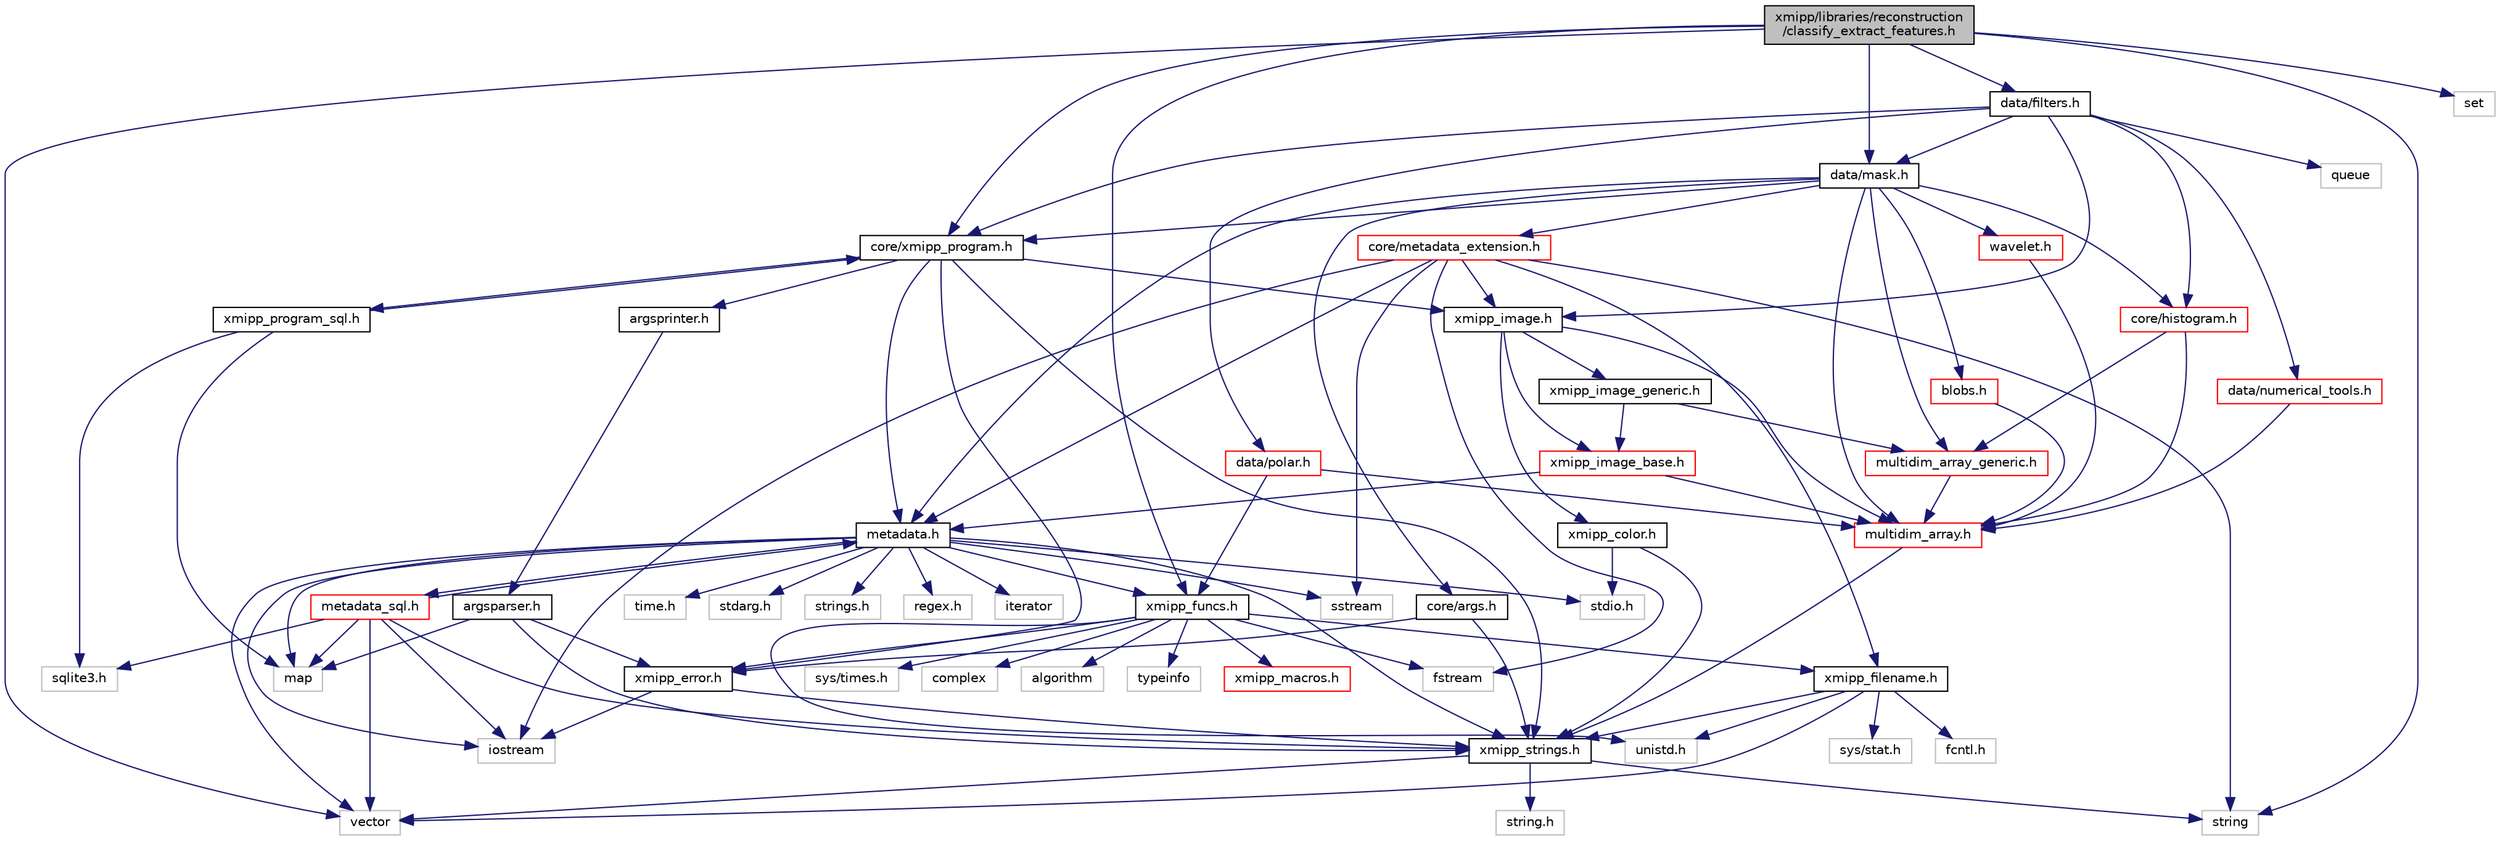 digraph "xmipp/libraries/reconstruction/classify_extract_features.h"
{
  edge [fontname="Helvetica",fontsize="10",labelfontname="Helvetica",labelfontsize="10"];
  node [fontname="Helvetica",fontsize="10",shape=record];
  Node0 [label="xmipp/libraries/reconstruction\l/classify_extract_features.h",height=0.2,width=0.4,color="black", fillcolor="grey75", style="filled", fontcolor="black"];
  Node0 -> Node1 [color="midnightblue",fontsize="10",style="solid",fontname="Helvetica"];
  Node1 [label="core/xmipp_program.h",height=0.2,width=0.4,color="black", fillcolor="white", style="filled",URL="$xmipp__program_8h.html"];
  Node1 -> Node2 [color="midnightblue",fontsize="10",style="solid",fontname="Helvetica"];
  Node2 [label="argsprinter.h",height=0.2,width=0.4,color="black", fillcolor="white", style="filled",URL="$argsprinter_8h.html"];
  Node2 -> Node3 [color="midnightblue",fontsize="10",style="solid",fontname="Helvetica"];
  Node3 [label="argsparser.h",height=0.2,width=0.4,color="black", fillcolor="white", style="filled",URL="$argsparser_8h.html"];
  Node3 -> Node4 [color="midnightblue",fontsize="10",style="solid",fontname="Helvetica"];
  Node4 [label="map",height=0.2,width=0.4,color="grey75", fillcolor="white", style="filled"];
  Node3 -> Node5 [color="midnightblue",fontsize="10",style="solid",fontname="Helvetica"];
  Node5 [label="xmipp_error.h",height=0.2,width=0.4,color="black", fillcolor="white", style="filled",URL="$xmipp__error_8h.html"];
  Node5 -> Node6 [color="midnightblue",fontsize="10",style="solid",fontname="Helvetica"];
  Node6 [label="iostream",height=0.2,width=0.4,color="grey75", fillcolor="white", style="filled"];
  Node5 -> Node7 [color="midnightblue",fontsize="10",style="solid",fontname="Helvetica"];
  Node7 [label="xmipp_strings.h",height=0.2,width=0.4,color="black", fillcolor="white", style="filled",URL="$xmipp__strings_8h.html"];
  Node7 -> Node8 [color="midnightblue",fontsize="10",style="solid",fontname="Helvetica"];
  Node8 [label="vector",height=0.2,width=0.4,color="grey75", fillcolor="white", style="filled"];
  Node7 -> Node9 [color="midnightblue",fontsize="10",style="solid",fontname="Helvetica"];
  Node9 [label="string",height=0.2,width=0.4,color="grey75", fillcolor="white", style="filled"];
  Node7 -> Node10 [color="midnightblue",fontsize="10",style="solid",fontname="Helvetica"];
  Node10 [label="string.h",height=0.2,width=0.4,color="grey75", fillcolor="white", style="filled"];
  Node3 -> Node7 [color="midnightblue",fontsize="10",style="solid",fontname="Helvetica"];
  Node1 -> Node5 [color="midnightblue",fontsize="10",style="solid",fontname="Helvetica"];
  Node1 -> Node7 [color="midnightblue",fontsize="10",style="solid",fontname="Helvetica"];
  Node1 -> Node11 [color="midnightblue",fontsize="10",style="solid",fontname="Helvetica"];
  Node11 [label="metadata.h",height=0.2,width=0.4,color="black", fillcolor="white", style="filled",URL="$metadata_8h.html"];
  Node11 -> Node4 [color="midnightblue",fontsize="10",style="solid",fontname="Helvetica"];
  Node11 -> Node8 [color="midnightblue",fontsize="10",style="solid",fontname="Helvetica"];
  Node11 -> Node6 [color="midnightblue",fontsize="10",style="solid",fontname="Helvetica"];
  Node11 -> Node12 [color="midnightblue",fontsize="10",style="solid",fontname="Helvetica"];
  Node12 [label="iterator",height=0.2,width=0.4,color="grey75", fillcolor="white", style="filled"];
  Node11 -> Node13 [color="midnightblue",fontsize="10",style="solid",fontname="Helvetica"];
  Node13 [label="sstream",height=0.2,width=0.4,color="grey75", fillcolor="white", style="filled"];
  Node11 -> Node14 [color="midnightblue",fontsize="10",style="solid",fontname="Helvetica"];
  Node14 [label="time.h",height=0.2,width=0.4,color="grey75", fillcolor="white", style="filled"];
  Node11 -> Node15 [color="midnightblue",fontsize="10",style="solid",fontname="Helvetica"];
  Node15 [label="stdarg.h",height=0.2,width=0.4,color="grey75", fillcolor="white", style="filled"];
  Node11 -> Node16 [color="midnightblue",fontsize="10",style="solid",fontname="Helvetica"];
  Node16 [label="stdio.h",height=0.2,width=0.4,color="grey75", fillcolor="white", style="filled"];
  Node11 -> Node17 [color="midnightblue",fontsize="10",style="solid",fontname="Helvetica"];
  Node17 [label="strings.h",height=0.2,width=0.4,color="grey75", fillcolor="white", style="filled"];
  Node11 -> Node18 [color="midnightblue",fontsize="10",style="solid",fontname="Helvetica"];
  Node18 [label="regex.h",height=0.2,width=0.4,color="grey75", fillcolor="white", style="filled"];
  Node11 -> Node19 [color="midnightblue",fontsize="10",style="solid",fontname="Helvetica"];
  Node19 [label="xmipp_funcs.h",height=0.2,width=0.4,color="black", fillcolor="white", style="filled",URL="$xmipp__funcs_8h.html"];
  Node19 -> Node20 [color="midnightblue",fontsize="10",style="solid",fontname="Helvetica"];
  Node20 [label="fstream",height=0.2,width=0.4,color="grey75", fillcolor="white", style="filled"];
  Node19 -> Node21 [color="midnightblue",fontsize="10",style="solid",fontname="Helvetica"];
  Node21 [label="typeinfo",height=0.2,width=0.4,color="grey75", fillcolor="white", style="filled"];
  Node19 -> Node22 [color="midnightblue",fontsize="10",style="solid",fontname="Helvetica"];
  Node22 [label="complex",height=0.2,width=0.4,color="grey75", fillcolor="white", style="filled"];
  Node19 -> Node23 [color="midnightblue",fontsize="10",style="solid",fontname="Helvetica"];
  Node23 [label="algorithm",height=0.2,width=0.4,color="grey75", fillcolor="white", style="filled"];
  Node19 -> Node24 [color="midnightblue",fontsize="10",style="solid",fontname="Helvetica"];
  Node24 [label="xmipp_filename.h",height=0.2,width=0.4,color="black", fillcolor="white", style="filled",URL="$xmipp__filename_8h.html"];
  Node24 -> Node8 [color="midnightblue",fontsize="10",style="solid",fontname="Helvetica"];
  Node24 -> Node25 [color="midnightblue",fontsize="10",style="solid",fontname="Helvetica"];
  Node25 [label="sys/stat.h",height=0.2,width=0.4,color="grey75", fillcolor="white", style="filled"];
  Node24 -> Node26 [color="midnightblue",fontsize="10",style="solid",fontname="Helvetica"];
  Node26 [label="unistd.h",height=0.2,width=0.4,color="grey75", fillcolor="white", style="filled"];
  Node24 -> Node7 [color="midnightblue",fontsize="10",style="solid",fontname="Helvetica"];
  Node24 -> Node27 [color="midnightblue",fontsize="10",style="solid",fontname="Helvetica"];
  Node27 [label="fcntl.h",height=0.2,width=0.4,color="grey75", fillcolor="white", style="filled"];
  Node19 -> Node28 [color="midnightblue",fontsize="10",style="solid",fontname="Helvetica"];
  Node28 [label="xmipp_macros.h",height=0.2,width=0.4,color="red", fillcolor="white", style="filled",URL="$xmipp__macros_8h.html"];
  Node19 -> Node5 [color="midnightblue",fontsize="10",style="solid",fontname="Helvetica"];
  Node19 -> Node26 [color="midnightblue",fontsize="10",style="solid",fontname="Helvetica"];
  Node19 -> Node31 [color="midnightblue",fontsize="10",style="solid",fontname="Helvetica"];
  Node31 [label="sys/times.h",height=0.2,width=0.4,color="grey75", fillcolor="white", style="filled"];
  Node11 -> Node7 [color="midnightblue",fontsize="10",style="solid",fontname="Helvetica"];
  Node11 -> Node32 [color="midnightblue",fontsize="10",style="solid",fontname="Helvetica"];
  Node32 [label="metadata_sql.h",height=0.2,width=0.4,color="red", fillcolor="white", style="filled",URL="$metadata__sql_8h.html"];
  Node32 -> Node6 [color="midnightblue",fontsize="10",style="solid",fontname="Helvetica"];
  Node32 -> Node4 [color="midnightblue",fontsize="10",style="solid",fontname="Helvetica"];
  Node32 -> Node7 [color="midnightblue",fontsize="10",style="solid",fontname="Helvetica"];
  Node32 -> Node33 [color="midnightblue",fontsize="10",style="solid",fontname="Helvetica"];
  Node33 [label="sqlite3.h",height=0.2,width=0.4,color="grey75", fillcolor="white", style="filled"];
  Node32 -> Node8 [color="midnightblue",fontsize="10",style="solid",fontname="Helvetica"];
  Node32 -> Node11 [color="midnightblue",fontsize="10",style="solid",fontname="Helvetica"];
  Node1 -> Node36 [color="midnightblue",fontsize="10",style="solid",fontname="Helvetica"];
  Node36 [label="xmipp_image.h",height=0.2,width=0.4,color="black", fillcolor="white", style="filled",URL="$xmipp__image_8h.html"];
  Node36 -> Node37 [color="midnightblue",fontsize="10",style="solid",fontname="Helvetica"];
  Node37 [label="xmipp_image_base.h",height=0.2,width=0.4,color="red", fillcolor="white", style="filled",URL="$xmipp__image__base_8h.html"];
  Node37 -> Node39 [color="midnightblue",fontsize="10",style="solid",fontname="Helvetica"];
  Node39 [label="multidim_array.h",height=0.2,width=0.4,color="red", fillcolor="white", style="filled",URL="$multidim__array_8h.html"];
  Node39 -> Node7 [color="midnightblue",fontsize="10",style="solid",fontname="Helvetica"];
  Node37 -> Node11 [color="midnightblue",fontsize="10",style="solid",fontname="Helvetica"];
  Node36 -> Node76 [color="midnightblue",fontsize="10",style="solid",fontname="Helvetica"];
  Node76 [label="xmipp_image_generic.h",height=0.2,width=0.4,color="black", fillcolor="white", style="filled",URL="$xmipp__image__generic_8h.html"];
  Node76 -> Node37 [color="midnightblue",fontsize="10",style="solid",fontname="Helvetica"];
  Node76 -> Node57 [color="midnightblue",fontsize="10",style="solid",fontname="Helvetica"];
  Node57 [label="multidim_array_generic.h",height=0.2,width=0.4,color="red", fillcolor="white", style="filled",URL="$multidim__array__generic_8h.html"];
  Node57 -> Node39 [color="midnightblue",fontsize="10",style="solid",fontname="Helvetica"];
  Node36 -> Node77 [color="midnightblue",fontsize="10",style="solid",fontname="Helvetica"];
  Node77 [label="xmipp_color.h",height=0.2,width=0.4,color="black", fillcolor="white", style="filled",URL="$xmipp__color_8h.html"];
  Node77 -> Node16 [color="midnightblue",fontsize="10",style="solid",fontname="Helvetica"];
  Node77 -> Node7 [color="midnightblue",fontsize="10",style="solid",fontname="Helvetica"];
  Node36 -> Node39 [color="midnightblue",fontsize="10",style="solid",fontname="Helvetica"];
  Node1 -> Node78 [color="midnightblue",fontsize="10",style="solid",fontname="Helvetica"];
  Node78 [label="xmipp_program_sql.h",height=0.2,width=0.4,color="black", fillcolor="white", style="filled",URL="$xmipp__program__sql_8h.html"];
  Node78 -> Node4 [color="midnightblue",fontsize="10",style="solid",fontname="Helvetica"];
  Node78 -> Node1 [color="midnightblue",fontsize="10",style="solid",fontname="Helvetica"];
  Node78 -> Node33 [color="midnightblue",fontsize="10",style="solid",fontname="Helvetica"];
  Node0 -> Node19 [color="midnightblue",fontsize="10",style="solid",fontname="Helvetica"];
  Node0 -> Node79 [color="midnightblue",fontsize="10",style="solid",fontname="Helvetica"];
  Node79 [label="data/mask.h",height=0.2,width=0.4,color="black", fillcolor="white", style="filled",URL="$mask_8h.html"];
  Node79 -> Node39 [color="midnightblue",fontsize="10",style="solid",fontname="Helvetica"];
  Node79 -> Node57 [color="midnightblue",fontsize="10",style="solid",fontname="Helvetica"];
  Node79 -> Node80 [color="midnightblue",fontsize="10",style="solid",fontname="Helvetica"];
  Node80 [label="core/histogram.h",height=0.2,width=0.4,color="red", fillcolor="white", style="filled",URL="$histogram_8h.html"];
  Node80 -> Node39 [color="midnightblue",fontsize="10",style="solid",fontname="Helvetica"];
  Node80 -> Node57 [color="midnightblue",fontsize="10",style="solid",fontname="Helvetica"];
  Node79 -> Node81 [color="midnightblue",fontsize="10",style="solid",fontname="Helvetica"];
  Node81 [label="blobs.h",height=0.2,width=0.4,color="red", fillcolor="white", style="filled",URL="$blobs_8h.html"];
  Node81 -> Node39 [color="midnightblue",fontsize="10",style="solid",fontname="Helvetica"];
  Node79 -> Node1 [color="midnightblue",fontsize="10",style="solid",fontname="Helvetica"];
  Node79 -> Node11 [color="midnightblue",fontsize="10",style="solid",fontname="Helvetica"];
  Node79 -> Node83 [color="midnightblue",fontsize="10",style="solid",fontname="Helvetica"];
  Node83 [label="core/args.h",height=0.2,width=0.4,color="black", fillcolor="white", style="filled",URL="$args_8h.html"];
  Node83 -> Node7 [color="midnightblue",fontsize="10",style="solid",fontname="Helvetica"];
  Node83 -> Node5 [color="midnightblue",fontsize="10",style="solid",fontname="Helvetica"];
  Node79 -> Node86 [color="midnightblue",fontsize="10",style="solid",fontname="Helvetica"];
  Node86 [label="wavelet.h",height=0.2,width=0.4,color="red", fillcolor="white", style="filled",URL="$libraries_2data_2wavelet_8h.html"];
  Node86 -> Node39 [color="midnightblue",fontsize="10",style="solid",fontname="Helvetica"];
  Node79 -> Node87 [color="midnightblue",fontsize="10",style="solid",fontname="Helvetica"];
  Node87 [label="core/metadata_extension.h",height=0.2,width=0.4,color="red", fillcolor="white", style="filled",URL="$metadata__extension_8h.html"];
  Node87 -> Node24 [color="midnightblue",fontsize="10",style="solid",fontname="Helvetica"];
  Node87 -> Node36 [color="midnightblue",fontsize="10",style="solid",fontname="Helvetica"];
  Node87 -> Node11 [color="midnightblue",fontsize="10",style="solid",fontname="Helvetica"];
  Node87 -> Node20 [color="midnightblue",fontsize="10",style="solid",fontname="Helvetica"];
  Node87 -> Node6 [color="midnightblue",fontsize="10",style="solid",fontname="Helvetica"];
  Node87 -> Node13 [color="midnightblue",fontsize="10",style="solid",fontname="Helvetica"];
  Node87 -> Node9 [color="midnightblue",fontsize="10",style="solid",fontname="Helvetica"];
  Node0 -> Node88 [color="midnightblue",fontsize="10",style="solid",fontname="Helvetica"];
  Node88 [label="data/filters.h",height=0.2,width=0.4,color="black", fillcolor="white", style="filled",URL="$filters_8h.html"];
  Node88 -> Node89 [color="midnightblue",fontsize="10",style="solid",fontname="Helvetica"];
  Node89 [label="queue",height=0.2,width=0.4,color="grey75", fillcolor="white", style="filled"];
  Node88 -> Node36 [color="midnightblue",fontsize="10",style="solid",fontname="Helvetica"];
  Node88 -> Node80 [color="midnightblue",fontsize="10",style="solid",fontname="Helvetica"];
  Node88 -> Node1 [color="midnightblue",fontsize="10",style="solid",fontname="Helvetica"];
  Node88 -> Node90 [color="midnightblue",fontsize="10",style="solid",fontname="Helvetica"];
  Node90 [label="data/numerical_tools.h",height=0.2,width=0.4,color="red", fillcolor="white", style="filled",URL="$numerical__tools_8h.html"];
  Node90 -> Node39 [color="midnightblue",fontsize="10",style="solid",fontname="Helvetica"];
  Node88 -> Node79 [color="midnightblue",fontsize="10",style="solid",fontname="Helvetica"];
  Node88 -> Node91 [color="midnightblue",fontsize="10",style="solid",fontname="Helvetica"];
  Node91 [label="data/polar.h",height=0.2,width=0.4,color="red", fillcolor="white", style="filled",URL="$polar_8h.html"];
  Node91 -> Node19 [color="midnightblue",fontsize="10",style="solid",fontname="Helvetica"];
  Node91 -> Node39 [color="midnightblue",fontsize="10",style="solid",fontname="Helvetica"];
  Node0 -> Node8 [color="midnightblue",fontsize="10",style="solid",fontname="Helvetica"];
  Node0 -> Node9 [color="midnightblue",fontsize="10",style="solid",fontname="Helvetica"];
  Node0 -> Node95 [color="midnightblue",fontsize="10",style="solid",fontname="Helvetica"];
  Node95 [label="set",height=0.2,width=0.4,color="grey75", fillcolor="white", style="filled"];
}

